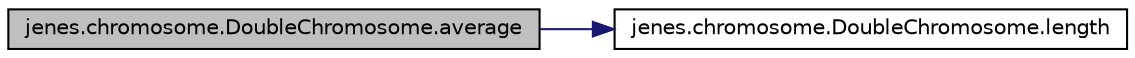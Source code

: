 digraph "jenes.chromosome.DoubleChromosome.average"
{
  edge [fontname="Helvetica",fontsize="10",labelfontname="Helvetica",labelfontsize="10"];
  node [fontname="Helvetica",fontsize="10",shape=record];
  rankdir="LR";
  Node1 [label="jenes.chromosome.DoubleChromosome.average",height=0.2,width=0.4,color="black", fillcolor="grey75", style="filled" fontcolor="black"];
  Node1 -> Node2 [color="midnightblue",fontsize="10",style="solid"];
  Node2 [label="jenes.chromosome.DoubleChromosome.length",height=0.2,width=0.4,color="black", fillcolor="white", style="filled",URL="$classjenes_1_1chromosome_1_1_double_chromosome.html#a0938c891dcd64d56dcbfbc9136438b92"];
}
